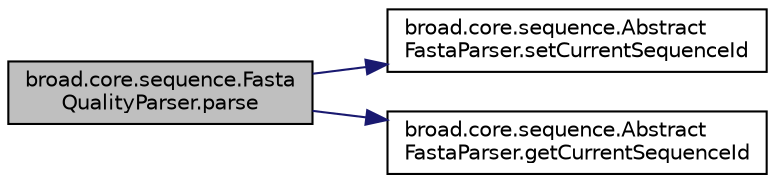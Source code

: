 digraph "broad.core.sequence.FastaQualityParser.parse"
{
  edge [fontname="Helvetica",fontsize="10",labelfontname="Helvetica",labelfontsize="10"];
  node [fontname="Helvetica",fontsize="10",shape=record];
  rankdir="LR";
  Node1 [label="broad.core.sequence.Fasta\lQualityParser.parse",height=0.2,width=0.4,color="black", fillcolor="grey75", style="filled" fontcolor="black"];
  Node1 -> Node2 [color="midnightblue",fontsize="10",style="solid",fontname="Helvetica"];
  Node2 [label="broad.core.sequence.Abstract\lFastaParser.setCurrentSequenceId",height=0.2,width=0.4,color="black", fillcolor="white", style="filled",URL="$classbroad_1_1core_1_1sequence_1_1_abstract_fasta_parser.html#ac75c101613d9c3832d862e2a04eee671"];
  Node1 -> Node3 [color="midnightblue",fontsize="10",style="solid",fontname="Helvetica"];
  Node3 [label="broad.core.sequence.Abstract\lFastaParser.getCurrentSequenceId",height=0.2,width=0.4,color="black", fillcolor="white", style="filled",URL="$classbroad_1_1core_1_1sequence_1_1_abstract_fasta_parser.html#af8f2a134ede096d51ded5e3f2b9fc4fd"];
}
